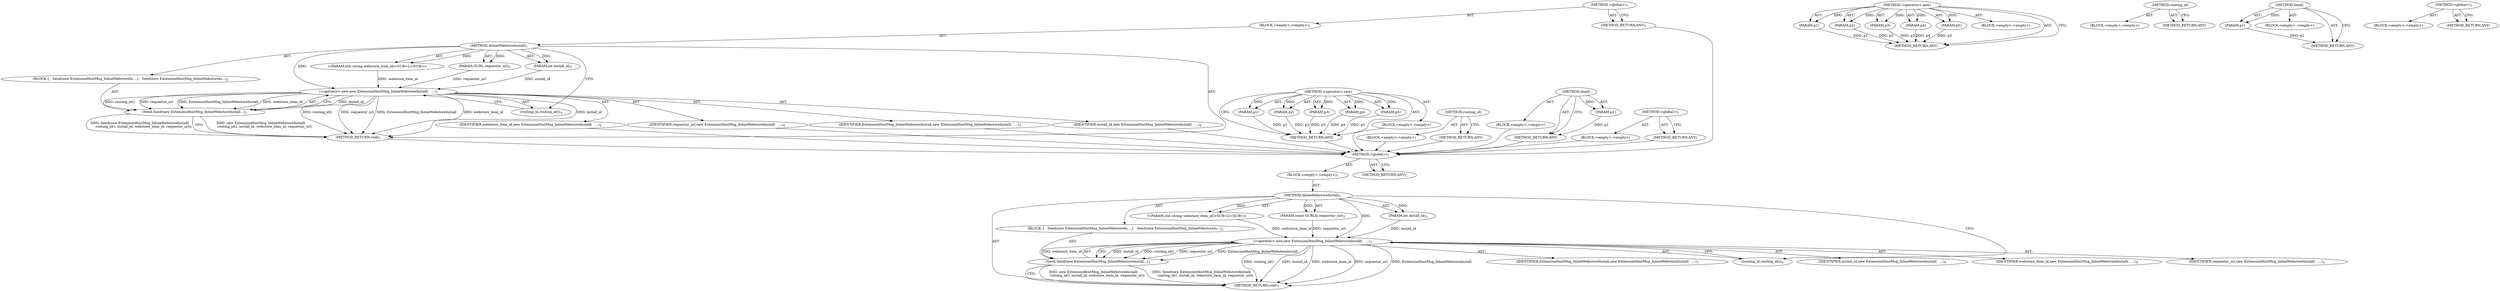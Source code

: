 digraph "&lt;global&gt;" {
vulnerable_6 [label=<(METHOD,&lt;global&gt;)<SUB>1</SUB>>];
vulnerable_7 [label=<(BLOCK,&lt;empty&gt;,&lt;empty&gt;)<SUB>1</SUB>>];
vulnerable_8 [label=<(METHOD,InlineWebstoreInstall)<SUB>1</SUB>>];
vulnerable_9 [label=<(PARAM,int install_id)<SUB>2</SUB>>];
vulnerable_10 [label="<(PARAM,std::string webstore_item_id)<SUB>2</SUB>>"];
vulnerable_11 [label=<(PARAM,GURL requestor_url)<SUB>2</SUB>>];
vulnerable_12 [label=<(BLOCK,{
   Send(new ExtensionHostMsg_InlineWebstoreIn...,{
   Send(new ExtensionHostMsg_InlineWebstoreIn...)<SUB>2</SUB>>];
vulnerable_13 [label=<(Send,Send(new ExtensionHostMsg_InlineWebstoreInstall...)<SUB>3</SUB>>];
vulnerable_14 [label=<(&lt;operator&gt;.new,new ExtensionHostMsg_InlineWebstoreInstall(
   ...)<SUB>3</SUB>>];
vulnerable_15 [label=<(IDENTIFIER,ExtensionHostMsg_InlineWebstoreInstall,new ExtensionHostMsg_InlineWebstoreInstall(
   ...)<SUB>3</SUB>>];
vulnerable_16 [label=<(routing_id,routing_id())<SUB>4</SUB>>];
vulnerable_17 [label=<(IDENTIFIER,install_id,new ExtensionHostMsg_InlineWebstoreInstall(
   ...)<SUB>4</SUB>>];
vulnerable_18 [label=<(IDENTIFIER,webstore_item_id,new ExtensionHostMsg_InlineWebstoreInstall(
   ...)<SUB>4</SUB>>];
vulnerable_19 [label=<(IDENTIFIER,requestor_url,new ExtensionHostMsg_InlineWebstoreInstall(
   ...)<SUB>4</SUB>>];
vulnerable_20 [label=<(METHOD_RETURN,void)<SUB>1</SUB>>];
vulnerable_22 [label=<(METHOD_RETURN,ANY)<SUB>1</SUB>>];
vulnerable_47 [label=<(METHOD,&lt;operator&gt;.new)>];
vulnerable_48 [label=<(PARAM,p1)>];
vulnerable_49 [label=<(PARAM,p2)>];
vulnerable_50 [label=<(PARAM,p3)>];
vulnerable_51 [label=<(PARAM,p4)>];
vulnerable_52 [label=<(PARAM,p5)>];
vulnerable_53 [label=<(BLOCK,&lt;empty&gt;,&lt;empty&gt;)>];
vulnerable_54 [label=<(METHOD_RETURN,ANY)>];
vulnerable_55 [label=<(METHOD,routing_id)>];
vulnerable_56 [label=<(BLOCK,&lt;empty&gt;,&lt;empty&gt;)>];
vulnerable_57 [label=<(METHOD_RETURN,ANY)>];
vulnerable_43 [label=<(METHOD,Send)>];
vulnerable_44 [label=<(PARAM,p1)>];
vulnerable_45 [label=<(BLOCK,&lt;empty&gt;,&lt;empty&gt;)>];
vulnerable_46 [label=<(METHOD_RETURN,ANY)>];
vulnerable_37 [label=<(METHOD,&lt;global&gt;)<SUB>1</SUB>>];
vulnerable_38 [label=<(BLOCK,&lt;empty&gt;,&lt;empty&gt;)>];
vulnerable_39 [label=<(METHOD_RETURN,ANY)>];
fixed_6 [label=<(METHOD,&lt;global&gt;)<SUB>1</SUB>>];
fixed_7 [label=<(BLOCK,&lt;empty&gt;,&lt;empty&gt;)<SUB>1</SUB>>];
fixed_8 [label=<(METHOD,InlineWebstoreInstall)<SUB>1</SUB>>];
fixed_9 [label=<(PARAM,int install_id)<SUB>2</SUB>>];
fixed_10 [label="<(PARAM,std::string webstore_item_id)<SUB>2</SUB>>"];
fixed_11 [label=<(PARAM,const GURL&amp; requestor_url)<SUB>2</SUB>>];
fixed_12 [label=<(BLOCK,{
   Send(new ExtensionHostMsg_InlineWebstoreIn...,{
   Send(new ExtensionHostMsg_InlineWebstoreIn...)<SUB>2</SUB>>];
fixed_13 [label=<(Send,Send(new ExtensionHostMsg_InlineWebstoreInstall...)<SUB>3</SUB>>];
fixed_14 [label=<(&lt;operator&gt;.new,new ExtensionHostMsg_InlineWebstoreInstall(
   ...)<SUB>3</SUB>>];
fixed_15 [label=<(IDENTIFIER,ExtensionHostMsg_InlineWebstoreInstall,new ExtensionHostMsg_InlineWebstoreInstall(
   ...)<SUB>3</SUB>>];
fixed_16 [label=<(routing_id,routing_id())<SUB>4</SUB>>];
fixed_17 [label=<(IDENTIFIER,install_id,new ExtensionHostMsg_InlineWebstoreInstall(
   ...)<SUB>4</SUB>>];
fixed_18 [label=<(IDENTIFIER,webstore_item_id,new ExtensionHostMsg_InlineWebstoreInstall(
   ...)<SUB>4</SUB>>];
fixed_19 [label=<(IDENTIFIER,requestor_url,new ExtensionHostMsg_InlineWebstoreInstall(
   ...)<SUB>4</SUB>>];
fixed_20 [label=<(METHOD_RETURN,void)<SUB>1</SUB>>];
fixed_22 [label=<(METHOD_RETURN,ANY)<SUB>1</SUB>>];
fixed_47 [label=<(METHOD,&lt;operator&gt;.new)>];
fixed_48 [label=<(PARAM,p1)>];
fixed_49 [label=<(PARAM,p2)>];
fixed_50 [label=<(PARAM,p3)>];
fixed_51 [label=<(PARAM,p4)>];
fixed_52 [label=<(PARAM,p5)>];
fixed_53 [label=<(BLOCK,&lt;empty&gt;,&lt;empty&gt;)>];
fixed_54 [label=<(METHOD_RETURN,ANY)>];
fixed_55 [label=<(METHOD,routing_id)>];
fixed_56 [label=<(BLOCK,&lt;empty&gt;,&lt;empty&gt;)>];
fixed_57 [label=<(METHOD_RETURN,ANY)>];
fixed_43 [label=<(METHOD,Send)>];
fixed_44 [label=<(PARAM,p1)>];
fixed_45 [label=<(BLOCK,&lt;empty&gt;,&lt;empty&gt;)>];
fixed_46 [label=<(METHOD_RETURN,ANY)>];
fixed_37 [label=<(METHOD,&lt;global&gt;)<SUB>1</SUB>>];
fixed_38 [label=<(BLOCK,&lt;empty&gt;,&lt;empty&gt;)>];
fixed_39 [label=<(METHOD_RETURN,ANY)>];
vulnerable_6 -> vulnerable_7  [key=0, label="AST: "];
vulnerable_6 -> vulnerable_22  [key=0, label="AST: "];
vulnerable_6 -> vulnerable_22  [key=1, label="CFG: "];
vulnerable_7 -> vulnerable_8  [key=0, label="AST: "];
vulnerable_8 -> vulnerable_9  [key=0, label="AST: "];
vulnerable_8 -> vulnerable_9  [key=1, label="DDG: "];
vulnerable_8 -> vulnerable_10  [key=0, label="AST: "];
vulnerable_8 -> vulnerable_10  [key=1, label="DDG: "];
vulnerable_8 -> vulnerable_11  [key=0, label="AST: "];
vulnerable_8 -> vulnerable_11  [key=1, label="DDG: "];
vulnerable_8 -> vulnerable_12  [key=0, label="AST: "];
vulnerable_8 -> vulnerable_20  [key=0, label="AST: "];
vulnerable_8 -> vulnerable_16  [key=0, label="CFG: "];
vulnerable_8 -> vulnerable_14  [key=0, label="DDG: "];
vulnerable_9 -> vulnerable_14  [key=0, label="DDG: install_id"];
vulnerable_10 -> vulnerable_14  [key=0, label="DDG: webstore_item_id"];
vulnerable_11 -> vulnerable_14  [key=0, label="DDG: requestor_url"];
vulnerable_12 -> vulnerable_13  [key=0, label="AST: "];
vulnerable_13 -> vulnerable_14  [key=0, label="AST: "];
vulnerable_13 -> vulnerable_20  [key=0, label="CFG: "];
vulnerable_13 -> vulnerable_20  [key=1, label="DDG: new ExtensionHostMsg_InlineWebstoreInstall(
       routing_id(), install_id, webstore_item_id, requestor_url)"];
vulnerable_13 -> vulnerable_20  [key=2, label="DDG: Send(new ExtensionHostMsg_InlineWebstoreInstall(
       routing_id(), install_id, webstore_item_id, requestor_url))"];
vulnerable_14 -> vulnerable_15  [key=0, label="AST: "];
vulnerable_14 -> vulnerable_16  [key=0, label="AST: "];
vulnerable_14 -> vulnerable_17  [key=0, label="AST: "];
vulnerable_14 -> vulnerable_18  [key=0, label="AST: "];
vulnerable_14 -> vulnerable_19  [key=0, label="AST: "];
vulnerable_14 -> vulnerable_13  [key=0, label="CFG: "];
vulnerable_14 -> vulnerable_13  [key=1, label="DDG: install_id"];
vulnerable_14 -> vulnerable_13  [key=2, label="DDG: routing_id()"];
vulnerable_14 -> vulnerable_13  [key=3, label="DDG: requestor_url"];
vulnerable_14 -> vulnerable_13  [key=4, label="DDG: ExtensionHostMsg_InlineWebstoreInstall"];
vulnerable_14 -> vulnerable_13  [key=5, label="DDG: webstore_item_id"];
vulnerable_14 -> vulnerable_20  [key=0, label="DDG: routing_id()"];
vulnerable_14 -> vulnerable_20  [key=1, label="DDG: install_id"];
vulnerable_14 -> vulnerable_20  [key=2, label="DDG: webstore_item_id"];
vulnerable_14 -> vulnerable_20  [key=3, label="DDG: requestor_url"];
vulnerable_14 -> vulnerable_20  [key=4, label="DDG: ExtensionHostMsg_InlineWebstoreInstall"];
vulnerable_15 -> fixed_6  [key=0];
vulnerable_16 -> vulnerable_14  [key=0, label="CFG: "];
vulnerable_17 -> fixed_6  [key=0];
vulnerable_18 -> fixed_6  [key=0];
vulnerable_19 -> fixed_6  [key=0];
vulnerable_20 -> fixed_6  [key=0];
vulnerable_22 -> fixed_6  [key=0];
vulnerable_47 -> vulnerable_48  [key=0, label="AST: "];
vulnerable_47 -> vulnerable_48  [key=1, label="DDG: "];
vulnerable_47 -> vulnerable_53  [key=0, label="AST: "];
vulnerable_47 -> vulnerable_49  [key=0, label="AST: "];
vulnerable_47 -> vulnerable_49  [key=1, label="DDG: "];
vulnerable_47 -> vulnerable_54  [key=0, label="AST: "];
vulnerable_47 -> vulnerable_54  [key=1, label="CFG: "];
vulnerable_47 -> vulnerable_50  [key=0, label="AST: "];
vulnerable_47 -> vulnerable_50  [key=1, label="DDG: "];
vulnerable_47 -> vulnerable_51  [key=0, label="AST: "];
vulnerable_47 -> vulnerable_51  [key=1, label="DDG: "];
vulnerable_47 -> vulnerable_52  [key=0, label="AST: "];
vulnerable_47 -> vulnerable_52  [key=1, label="DDG: "];
vulnerable_48 -> vulnerable_54  [key=0, label="DDG: p1"];
vulnerable_49 -> vulnerable_54  [key=0, label="DDG: p2"];
vulnerable_50 -> vulnerable_54  [key=0, label="DDG: p3"];
vulnerable_51 -> vulnerable_54  [key=0, label="DDG: p4"];
vulnerable_52 -> vulnerable_54  [key=0, label="DDG: p5"];
vulnerable_53 -> fixed_6  [key=0];
vulnerable_54 -> fixed_6  [key=0];
vulnerable_55 -> vulnerable_56  [key=0, label="AST: "];
vulnerable_55 -> vulnerable_57  [key=0, label="AST: "];
vulnerable_55 -> vulnerable_57  [key=1, label="CFG: "];
vulnerable_56 -> fixed_6  [key=0];
vulnerable_57 -> fixed_6  [key=0];
vulnerable_43 -> vulnerable_44  [key=0, label="AST: "];
vulnerable_43 -> vulnerable_44  [key=1, label="DDG: "];
vulnerable_43 -> vulnerable_45  [key=0, label="AST: "];
vulnerable_43 -> vulnerable_46  [key=0, label="AST: "];
vulnerable_43 -> vulnerable_46  [key=1, label="CFG: "];
vulnerable_44 -> vulnerable_46  [key=0, label="DDG: p1"];
vulnerable_45 -> fixed_6  [key=0];
vulnerable_46 -> fixed_6  [key=0];
vulnerable_37 -> vulnerable_38  [key=0, label="AST: "];
vulnerable_37 -> vulnerable_39  [key=0, label="AST: "];
vulnerable_37 -> vulnerable_39  [key=1, label="CFG: "];
vulnerable_38 -> fixed_6  [key=0];
vulnerable_39 -> fixed_6  [key=0];
fixed_6 -> fixed_7  [key=0, label="AST: "];
fixed_6 -> fixed_22  [key=0, label="AST: "];
fixed_6 -> fixed_22  [key=1, label="CFG: "];
fixed_7 -> fixed_8  [key=0, label="AST: "];
fixed_8 -> fixed_9  [key=0, label="AST: "];
fixed_8 -> fixed_9  [key=1, label="DDG: "];
fixed_8 -> fixed_10  [key=0, label="AST: "];
fixed_8 -> fixed_10  [key=1, label="DDG: "];
fixed_8 -> fixed_11  [key=0, label="AST: "];
fixed_8 -> fixed_11  [key=1, label="DDG: "];
fixed_8 -> fixed_12  [key=0, label="AST: "];
fixed_8 -> fixed_20  [key=0, label="AST: "];
fixed_8 -> fixed_16  [key=0, label="CFG: "];
fixed_8 -> fixed_14  [key=0, label="DDG: "];
fixed_9 -> fixed_14  [key=0, label="DDG: install_id"];
fixed_10 -> fixed_14  [key=0, label="DDG: webstore_item_id"];
fixed_11 -> fixed_14  [key=0, label="DDG: requestor_url"];
fixed_12 -> fixed_13  [key=0, label="AST: "];
fixed_13 -> fixed_14  [key=0, label="AST: "];
fixed_13 -> fixed_20  [key=0, label="CFG: "];
fixed_13 -> fixed_20  [key=1, label="DDG: new ExtensionHostMsg_InlineWebstoreInstall(
       routing_id(), install_id, webstore_item_id, requestor_url)"];
fixed_13 -> fixed_20  [key=2, label="DDG: Send(new ExtensionHostMsg_InlineWebstoreInstall(
       routing_id(), install_id, webstore_item_id, requestor_url))"];
fixed_14 -> fixed_15  [key=0, label="AST: "];
fixed_14 -> fixed_16  [key=0, label="AST: "];
fixed_14 -> fixed_17  [key=0, label="AST: "];
fixed_14 -> fixed_18  [key=0, label="AST: "];
fixed_14 -> fixed_19  [key=0, label="AST: "];
fixed_14 -> fixed_13  [key=0, label="CFG: "];
fixed_14 -> fixed_13  [key=1, label="DDG: install_id"];
fixed_14 -> fixed_13  [key=2, label="DDG: routing_id()"];
fixed_14 -> fixed_13  [key=3, label="DDG: requestor_url"];
fixed_14 -> fixed_13  [key=4, label="DDG: ExtensionHostMsg_InlineWebstoreInstall"];
fixed_14 -> fixed_13  [key=5, label="DDG: webstore_item_id"];
fixed_14 -> fixed_20  [key=0, label="DDG: routing_id()"];
fixed_14 -> fixed_20  [key=1, label="DDG: install_id"];
fixed_14 -> fixed_20  [key=2, label="DDG: webstore_item_id"];
fixed_14 -> fixed_20  [key=3, label="DDG: requestor_url"];
fixed_14 -> fixed_20  [key=4, label="DDG: ExtensionHostMsg_InlineWebstoreInstall"];
fixed_16 -> fixed_14  [key=0, label="CFG: "];
fixed_47 -> fixed_48  [key=0, label="AST: "];
fixed_47 -> fixed_48  [key=1, label="DDG: "];
fixed_47 -> fixed_53  [key=0, label="AST: "];
fixed_47 -> fixed_49  [key=0, label="AST: "];
fixed_47 -> fixed_49  [key=1, label="DDG: "];
fixed_47 -> fixed_54  [key=0, label="AST: "];
fixed_47 -> fixed_54  [key=1, label="CFG: "];
fixed_47 -> fixed_50  [key=0, label="AST: "];
fixed_47 -> fixed_50  [key=1, label="DDG: "];
fixed_47 -> fixed_51  [key=0, label="AST: "];
fixed_47 -> fixed_51  [key=1, label="DDG: "];
fixed_47 -> fixed_52  [key=0, label="AST: "];
fixed_47 -> fixed_52  [key=1, label="DDG: "];
fixed_48 -> fixed_54  [key=0, label="DDG: p1"];
fixed_49 -> fixed_54  [key=0, label="DDG: p2"];
fixed_50 -> fixed_54  [key=0, label="DDG: p3"];
fixed_51 -> fixed_54  [key=0, label="DDG: p4"];
fixed_52 -> fixed_54  [key=0, label="DDG: p5"];
fixed_55 -> fixed_56  [key=0, label="AST: "];
fixed_55 -> fixed_57  [key=0, label="AST: "];
fixed_55 -> fixed_57  [key=1, label="CFG: "];
fixed_43 -> fixed_44  [key=0, label="AST: "];
fixed_43 -> fixed_44  [key=1, label="DDG: "];
fixed_43 -> fixed_45  [key=0, label="AST: "];
fixed_43 -> fixed_46  [key=0, label="AST: "];
fixed_43 -> fixed_46  [key=1, label="CFG: "];
fixed_44 -> fixed_46  [key=0, label="DDG: p1"];
fixed_37 -> fixed_38  [key=0, label="AST: "];
fixed_37 -> fixed_39  [key=0, label="AST: "];
fixed_37 -> fixed_39  [key=1, label="CFG: "];
}
